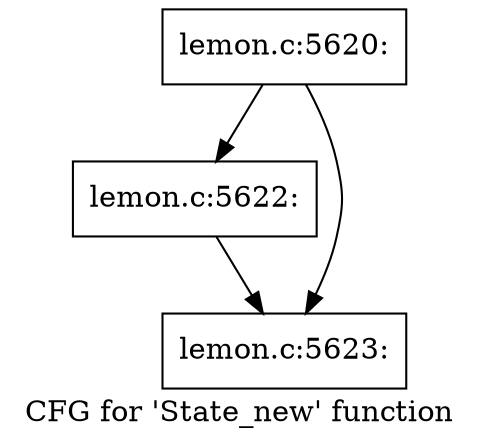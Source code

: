 digraph "CFG for 'State_new' function" {
	label="CFG for 'State_new' function";

	Node0x5625656cb7f0 [shape=record,label="{lemon.c:5620:}"];
	Node0x5625656cb7f0 -> Node0x5625656cc5e0;
	Node0x5625656cb7f0 -> Node0x5625656cc630;
	Node0x5625656cc5e0 [shape=record,label="{lemon.c:5622:}"];
	Node0x5625656cc5e0 -> Node0x5625656cc630;
	Node0x5625656cc630 [shape=record,label="{lemon.c:5623:}"];
}
